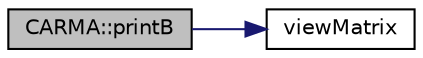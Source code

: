 digraph "CARMA::printB"
{
  edge [fontname="Helvetica",fontsize="10",labelfontname="Helvetica",labelfontsize="10"];
  node [fontname="Helvetica",fontsize="10",shape=record];
  rankdir="LR";
  Node1 [label="CARMA::printB",height=0.2,width=0.4,color="black", fillcolor="grey75", style="filled" fontcolor="black"];
  Node1 -> Node2 [color="midnightblue",fontsize="10",style="solid",fontname="Helvetica"];
  Node2 [label="viewMatrix",height=0.2,width=0.4,color="black", fillcolor="white", style="filled",URL="$_c_a_r_m_a_8cpp.html#a32cca3ca3e17261a84d64c6653524515"];
}
